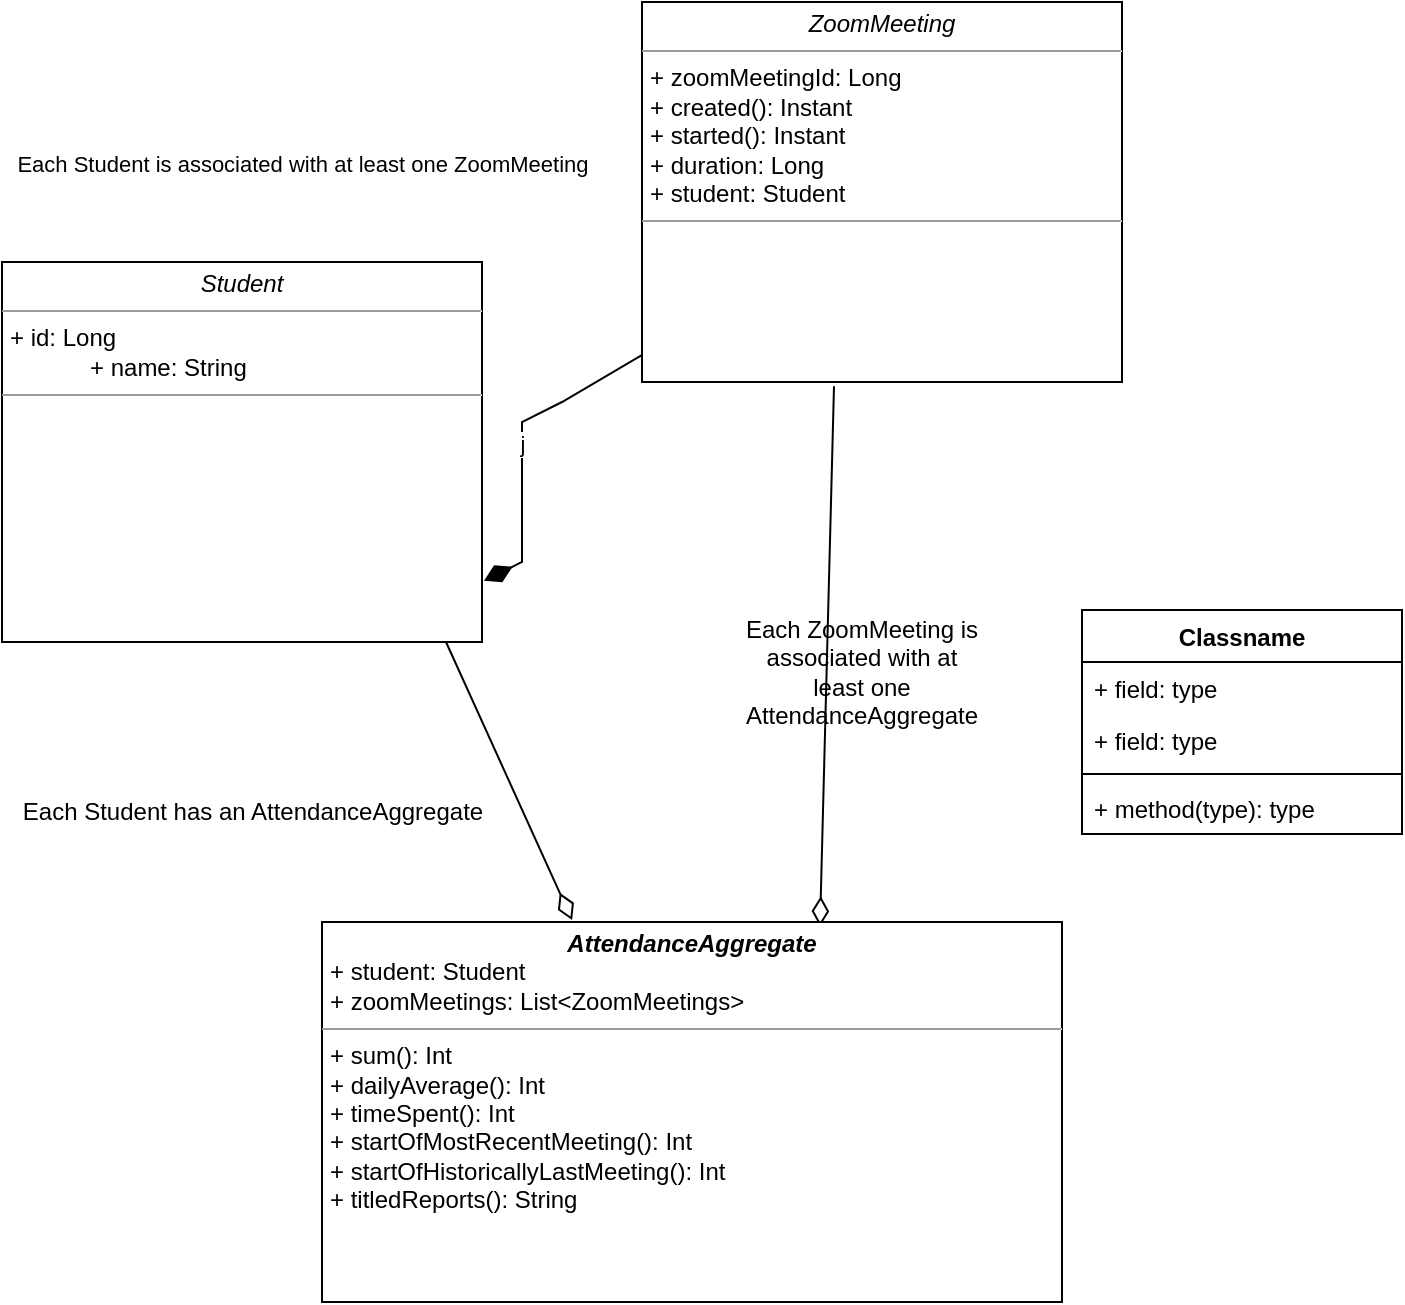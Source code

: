 <mxfile version="20.5.3" type="embed"><diagram name="Page-1" id="b1HUwyOnShDGKJ7FnFwD"><mxGraphModel dx="1664" dy="978" grid="1" gridSize="10" guides="1" tooltips="1" connect="1" arrows="1" fold="1" page="1" pageScale="1" pageWidth="850" pageHeight="1100" math="0" shadow="0"><root><mxCell id="0"/><mxCell id="1" parent="0"/><mxCell id="YDrvO1anJlEtCm3CYAJg-29" value="j" style="endArrow=none;html=1;rounded=0;exitX=1.004;exitY=0.839;exitDx=0;exitDy=0;exitPerimeter=0;entryX=0.004;entryY=0.926;entryDx=0;entryDy=0;entryPerimeter=0;startArrow=diamondThin;startFill=1;endFill=0;startSize=13;" parent="1" source="5" target="7" edge="1"><mxGeometry relative="1" as="geometry"><mxPoint x="370" y="550" as="sourcePoint"/><mxPoint x="430" y="451.818" as="targetPoint"/><Array as="points"><mxPoint x="380" y="540"/><mxPoint x="380" y="510"/><mxPoint x="380" y="470"/><mxPoint x="400" y="460"/></Array></mxGeometry></mxCell><mxCell id="YDrvO1anJlEtCm3CYAJg-30" value="Each Student is associated with at least one ZoomMeeting" style="edgeLabel;resizable=0;html=1;align=center;verticalAlign=middle;rotation=0;" parent="YDrvO1anJlEtCm3CYAJg-29" connectable="0" vertex="1"><mxGeometry relative="1" as="geometry"><mxPoint x="-110" y="-140" as="offset"/></mxGeometry></mxCell><mxCell id="3" value="" style="endArrow=diamondThin;html=1;rounded=0;entryX=0.673;entryY=0.011;entryDx=0;entryDy=0;entryPerimeter=0;startArrow=none;startFill=0;exitX=0.4;exitY=1.011;exitDx=0;exitDy=0;exitPerimeter=0;startSize=12;endFill=0;endSize=12;" parent="1" source="7" target="10" edge="1"><mxGeometry width="50" height="50" relative="1" as="geometry"><mxPoint x="531.89" y="472.28" as="sourcePoint"/><mxPoint x="529.12" y="717.06" as="targetPoint"/></mxGeometry></mxCell><mxCell id="4" value="Each ZoomMeeting is associated with at least one AttendanceAggregate" style="text;html=1;strokeColor=none;fillColor=none;align=center;verticalAlign=middle;whiteSpace=wrap;rounded=0;" parent="1" vertex="1"><mxGeometry x="520" y="580" width="60" height="30" as="geometry"/></mxCell><mxCell id="5" value="&lt;p style=&quot;margin:0px;margin-top:4px;text-align:center;&quot;&gt;&lt;i&gt;Student&lt;/i&gt;&lt;/p&gt;&lt;hr size=&quot;1&quot;&gt;&lt;p style=&quot;margin:0px;margin-left:4px;&quot;&gt;+ id: Long&lt;br&gt;&lt;/p&gt;&lt;blockquote style=&quot;margin: 0 0 0 40px; border: none; padding: 0px;&quot;&gt;&lt;p style=&quot;margin:0px;margin-left:4px;&quot;&gt;+ name: String&lt;/p&gt;&lt;/blockquote&gt;&lt;hr size=&quot;1&quot;&gt;&lt;p style=&quot;margin:0px;margin-left:4px;&quot;&gt;&lt;br&gt;&lt;/p&gt;" style="verticalAlign=top;align=left;overflow=fill;fontSize=12;fontFamily=Helvetica;html=1;" parent="1" vertex="1"><mxGeometry x="120" y="390" width="240" height="190" as="geometry"/></mxCell><mxCell id="6" value="" style="endArrow=diamondThin;html=1;rounded=0;exitX=0.925;exitY=1;exitDx=0;exitDy=0;exitPerimeter=0;entryX=0.338;entryY=-0.005;entryDx=0;entryDy=0;entryPerimeter=0;endFill=0;endSize=12;" parent="1" source="5" target="10" edge="1"><mxGeometry width="50" height="50" relative="1" as="geometry"><mxPoint x="420" y="580" as="sourcePoint"/><mxPoint x="404.96" y="715.94" as="targetPoint"/></mxGeometry></mxCell><mxCell id="7" value="&lt;p style=&quot;margin:0px;margin-top:4px;text-align:center;&quot;&gt;&lt;i&gt;ZoomMeeting&lt;/i&gt;&lt;/p&gt;&lt;hr size=&quot;1&quot;&gt;&lt;p style=&quot;margin: 0px 0px 0px 4px;&quot;&gt;+ zoomMeetingId: Long&lt;br&gt;+ created(): Instant&lt;/p&gt;&lt;p style=&quot;margin: 0px 0px 0px 4px;&quot;&gt;+ started(): Instant&lt;/p&gt;&lt;p style=&quot;margin: 0px 0px 0px 4px;&quot;&gt;+ duration: Long&lt;/p&gt;&lt;p style=&quot;margin: 0px 0px 0px 4px;&quot;&gt;+ student: Student&lt;/p&gt;&lt;hr size=&quot;1&quot;&gt;&lt;p style=&quot;margin: 0px 0px 0px 4px;&quot;&gt;&lt;br&gt;&lt;/p&gt;" style="verticalAlign=top;align=left;overflow=fill;fontSize=12;fontFamily=Helvetica;html=1;" parent="1" vertex="1"><mxGeometry x="440" y="260" width="240" height="190" as="geometry"/></mxCell><mxCell id="10" value="&lt;p style=&quot;margin:0px;margin-top:4px;text-align:center;&quot;&gt;&lt;i&gt;&lt;b&gt;AttendanceAggregate&lt;/b&gt;&lt;/i&gt;&lt;br&gt;&lt;/p&gt;&lt;p style=&quot;margin:0px;margin-left:4px;&quot;&gt;+ student: Student&lt;/p&gt;&lt;p style=&quot;margin:0px;margin-left:4px;&quot;&gt;+ zoomMeetings: List&amp;lt;ZoomMeetings&amp;gt;&lt;/p&gt;&lt;hr size=&quot;1&quot;&gt;&lt;p style=&quot;margin:0px;margin-left:4px;&quot;&gt;+ sum(): Int&lt;br&gt;+ dailyAverage(): Int&lt;/p&gt;&lt;p style=&quot;margin:0px;margin-left:4px;&quot;&gt;+ timeSpent(): Int&lt;/p&gt;&lt;p style=&quot;margin:0px;margin-left:4px;&quot;&gt;+ startOfMostRecentMeeting(): Int&lt;/p&gt;&lt;p style=&quot;margin:0px;margin-left:4px;&quot;&gt;+ startOfHistoricallyLastMeeting(): Int&lt;/p&gt;&lt;p style=&quot;margin:0px;margin-left:4px;&quot;&gt;+ titledReports(): String&lt;/p&gt;&lt;p style=&quot;margin:0px;margin-left:4px;&quot;&gt;&lt;br&gt;&lt;/p&gt;&lt;p style=&quot;margin:0px;margin-left:4px;&quot;&gt;&lt;br&gt;&lt;/p&gt;" style="verticalAlign=top;align=left;overflow=fill;fontSize=12;fontFamily=Helvetica;html=1;" parent="1" vertex="1"><mxGeometry x="280" y="720" width="370" height="190" as="geometry"/></mxCell><mxCell id="11" value="Each Student has an AttendanceAggregate" style="text;html=1;resizable=0;autosize=1;align=center;verticalAlign=middle;points=[];fillColor=none;strokeColor=none;rounded=0;" parent="1" vertex="1"><mxGeometry x="120" y="650" width="250" height="30" as="geometry"/></mxCell><mxCell id="12" value="Classname" style="swimlane;fontStyle=1;align=center;verticalAlign=top;childLayout=stackLayout;horizontal=1;startSize=26;horizontalStack=0;resizeParent=1;resizeParentMax=0;resizeLast=0;collapsible=1;marginBottom=0;" vertex="1" parent="1"><mxGeometry x="660" y="564" width="160" height="112" as="geometry"/></mxCell><mxCell id="13" value="+ field: type" style="text;strokeColor=none;fillColor=none;align=left;verticalAlign=top;spacingLeft=4;spacingRight=4;overflow=hidden;rotatable=0;points=[[0,0.5],[1,0.5]];portConstraint=eastwest;" vertex="1" parent="12"><mxGeometry y="26" width="160" height="26" as="geometry"/></mxCell><mxCell id="17" value="+ field: type" style="text;strokeColor=none;fillColor=none;align=left;verticalAlign=top;spacingLeft=4;spacingRight=4;overflow=hidden;rotatable=0;points=[[0,0.5],[1,0.5]];portConstraint=eastwest;" vertex="1" parent="12"><mxGeometry y="52" width="160" height="26" as="geometry"/></mxCell><mxCell id="14" value="" style="line;strokeWidth=1;fillColor=none;align=left;verticalAlign=middle;spacingTop=-1;spacingLeft=3;spacingRight=3;rotatable=0;labelPosition=right;points=[];portConstraint=eastwest;strokeColor=inherit;" vertex="1" parent="12"><mxGeometry y="78" width="160" height="8" as="geometry"/></mxCell><mxCell id="16" value="+ method(type): type" style="text;strokeColor=none;fillColor=none;align=left;verticalAlign=top;spacingLeft=4;spacingRight=4;overflow=hidden;rotatable=0;points=[[0,0.5],[1,0.5]];portConstraint=eastwest;" vertex="1" parent="12"><mxGeometry y="86" width="160" height="26" as="geometry"/></mxCell></root></mxGraphModel></diagram></mxfile>